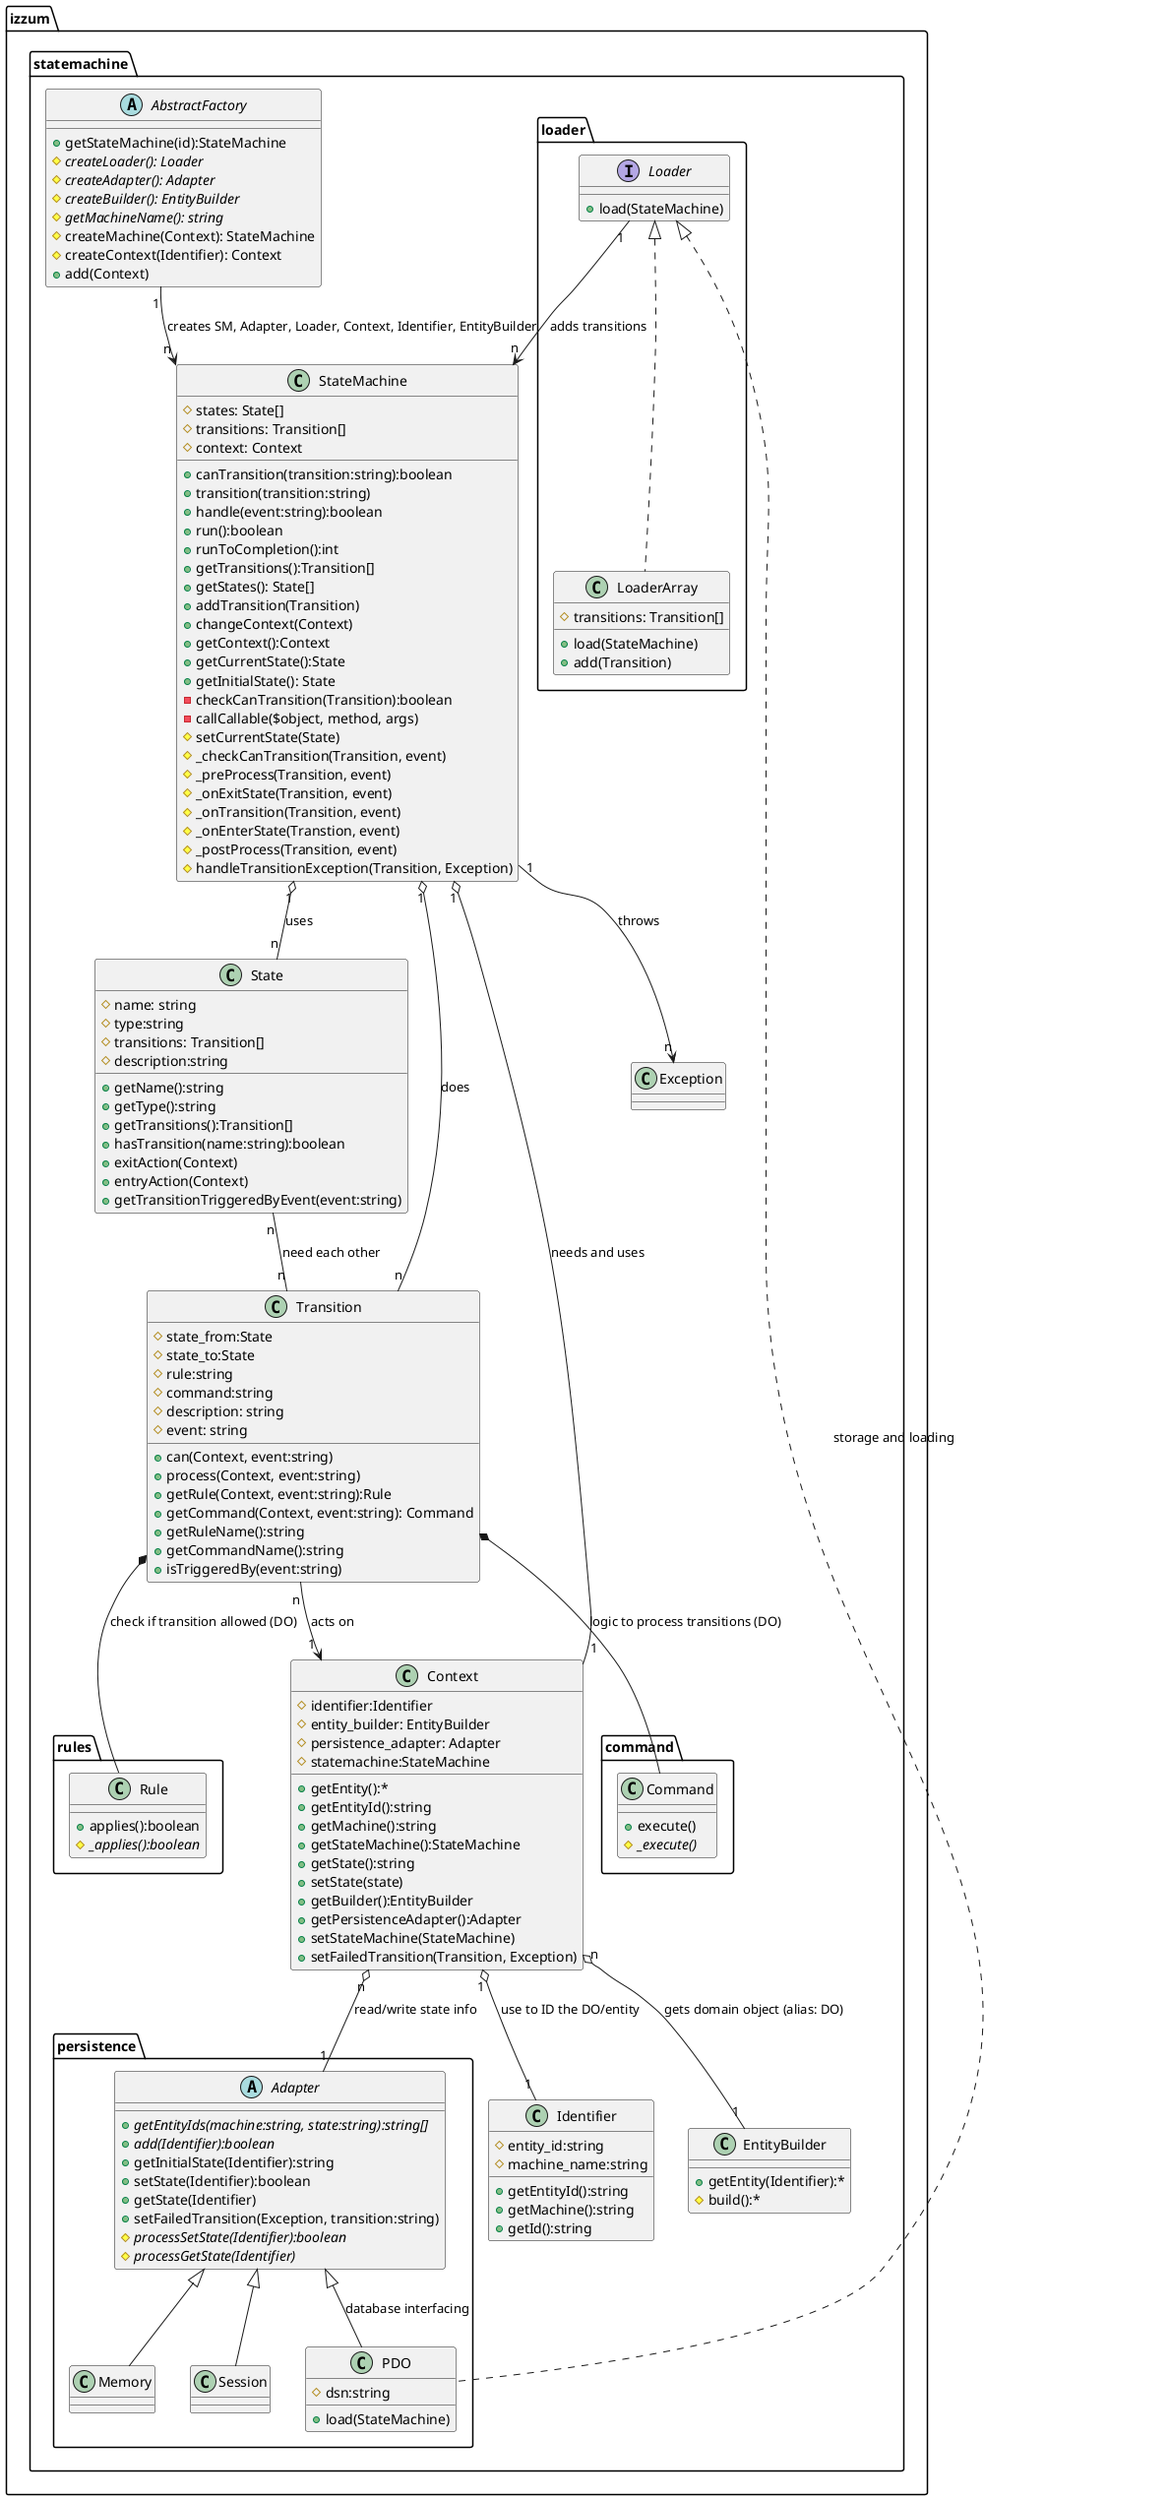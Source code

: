 @startuml

package izzum.statemachine {
    Class StateMachine {
      # states: State[]
      # transitions: Transition[]
      # context: Context
      + canTransition(transition:string):boolean
      + transition(transition:string)
      + handle(event:string):boolean
      + run():boolean
      + runToCompletion():int
      + getTransitions():Transition[]
      + getStates(): State[]
      + addTransition(Transition)
      + changeContext(Context)
      + getContext():Context
      + getCurrentState():State
      + getInitialState(): State
      - checkCanTransition(Transition):boolean
      - callCallable($object, method, args)
      # setCurrentState(State)
      # _checkCanTransition(Transition, event)
      # _preProcess(Transition, event)
      # _onExitState(Transition, event)
      # _onTransition(Transition, event)
      # _onEnterState(Transtion, event)
      # _postProcess(Transition, event)
      # handleTransitionException(Transition, Exception)   
    }
    
    Class State {
        # name: string
        # type:string
        # transitions: Transition[]
        # description:string
        + getName():string
        + getType():string
        + getTransitions():Transition[]
        + hasTransition(name:string):boolean
        + exitAction(Context)
        + entryAction(Context)
        + getTransitionTriggeredByEvent(event:string)
    }
    Class Transition {
        # state_from:State
        # state_to:State
        # rule:string
        # command:string
        # description: string
        # event: string
        + can(Context, event:string)
        + process(Context, event:string)
        + getRule(Context, event:string):Rule
        + getCommand(Context, event:string): Command
        + getRuleName():string
        + getCommandName():string
        + isTriggeredBy(event:string)
    }
    Class Context {
        # identifier:Identifier
        # entity_builder: EntityBuilder
        # persistence_adapter: Adapter
        # statemachine:StateMachine
        + getEntity():*
        + getEntityId():string
        + getMachine():string
        + getStateMachine():StateMachine
        + getState():string
        + setState(state)
        + getBuilder():EntityBuilder
        + getPersistenceAdapter():Adapter
        + setStateMachine(StateMachine)
        + setFailedTransition(Transition, Exception)
    }
    
    Class Identifier {
    	# entity_id:string
    	# machine_name:string
    	+ getEntityId():string
    	+ getMachine():string
    	+ getId():string
    }

    Class EntityBuilder {
        + getEntity(Identifier):*
        # build():*
    }
    package persistence {
      abstract Class Adapter {
        + {abstract} getEntityIds(machine:string, state:string):string[]
        + {abstract} add(Identifier):boolean
        + getInitialState(Identifier):string
        + setState(Identifier):boolean
        + getState(Identifier)
        + setFailedTransition(Exception, transition:string)
        # {abstract} processSetState(Identifier):boolean
        # {abstract} processGetState(Identifier)
      }

      Class PDO {
        #dsn:string
        + load(StateMachine)
      }

      Class Memory {

      }

      Class Session {

      }

    }

        abstract Class AbstractFactory {
            + getStateMachine(id):StateMachine
            # {abstract} createLoader(): Loader
            # {abstract} createAdapter(): Adapter
            # {abstract} createBuilder(): EntityBuilder
            # {abstract} getMachineName(): string
            # createMachine(Context): StateMachine
            # createContext(Identifier): Context
            +add(Context)
        }

    package loader {
        Interface Loader {
          +load(StateMachine)
        }
        Class LoaderArray {
          # transitions: Transition[]
          + load(StateMachine)
          + add(Transition)
        }
    }

    Class Exception

    package command {
      Class Command {
        +execute()
        #{abstract}_execute()
      }
    }

    package rules {
      Class Rule {
        +applies():boolean
        #{abstract}_applies():boolean
      }
    }

}
    StateMachine "1" o-- "n" State : uses
    StateMachine "1" o-- "n" Transition : does
    StateMachine "1" o-- "1" Context : needs and uses
    StateMachine "1" --> "n" Exception: throws
    Context "n" o-- "1" EntityBuilder : gets domain object (alias: DO)
    Context "n" o-- "1" Adapter : read/write state info
    Context "1" o-- "1" Identifier : use to ID the DO/entity
    State "n" -- "n" Transition : need each other
    Adapter <|-- Memory
    Adapter <|-- PDO : database interfacing
    Adapter <|-- Session
    Loader <|.. PDO : storage and loading
    Loader <|.. LoaderArray 
    Transition *-- Command : logic to process transitions (DO)
    Transition *-- Rule : check if transition allowed (DO)
    Transition "n" --> "1" Context : acts on
    AbstractFactory "1" --> "n" StateMachine: creates SM, Adapter, Loader, Context, Identifier, EntityBuilder
    Loader "1" --> "n" StateMachine : adds transitions



@enduml

